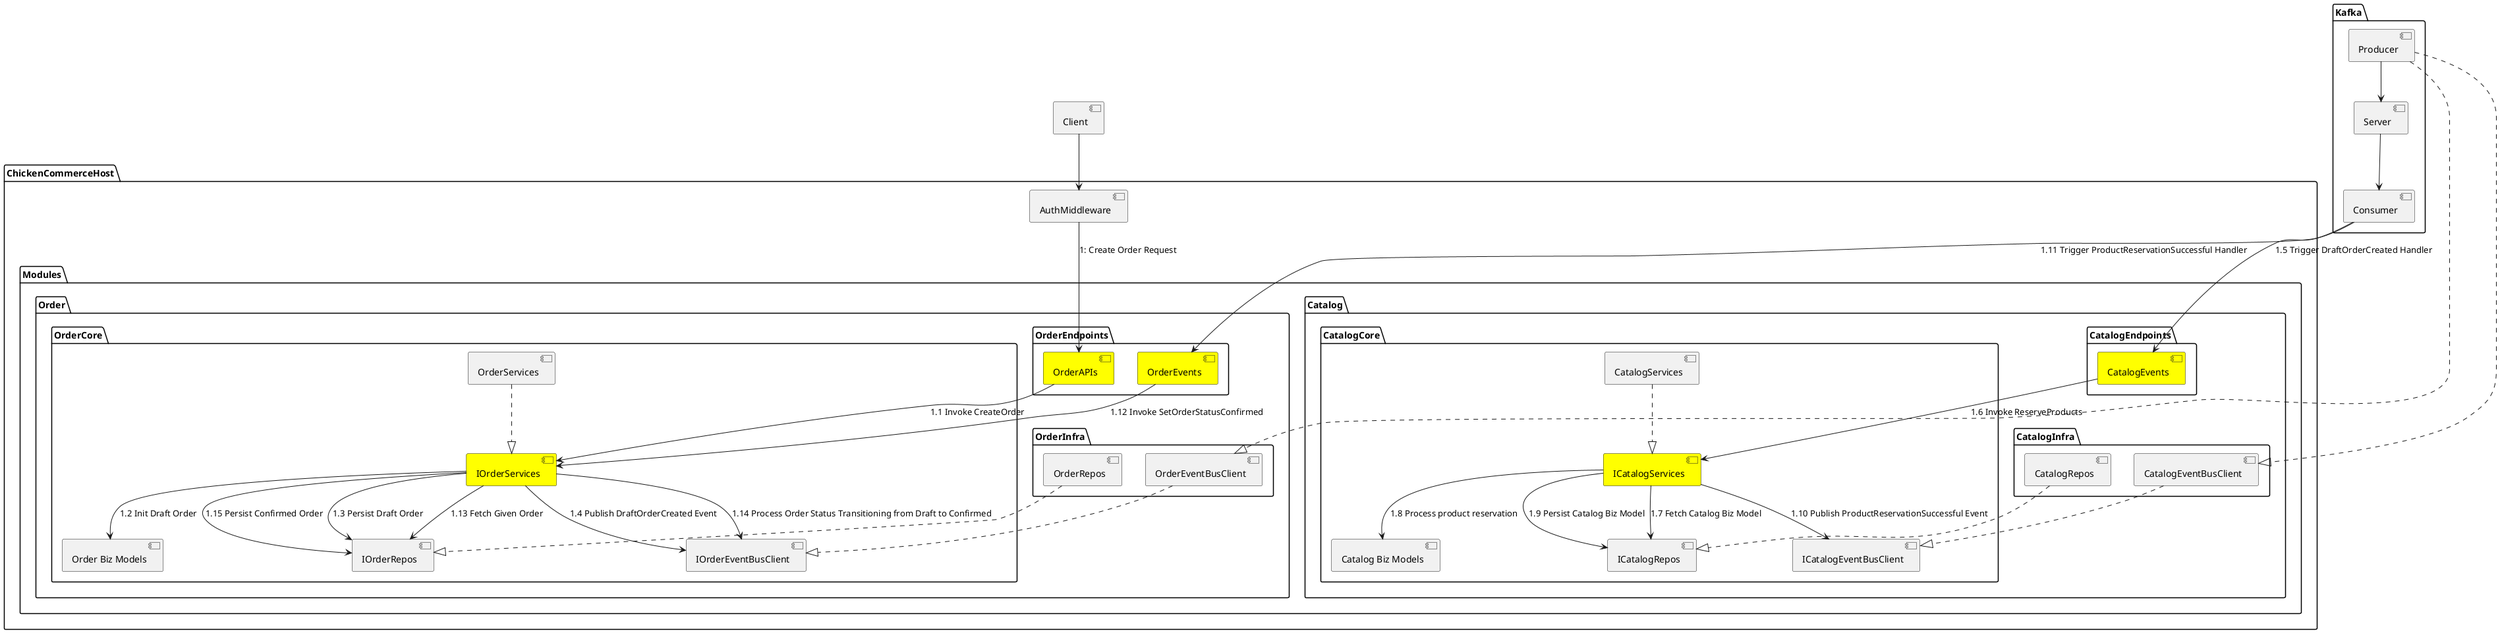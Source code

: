 # PlantUML Editor
# Authors:
#   Huyen Minh Nguyen (Fresher Developer)
# Contributors:
#   Viet Pham (Newbie)

@startuml ChickenCommerce
package ChickenCommerceHost {

  [AuthMiddleware]

  package Modules {

    package Order {

      package OrderInfra {
        [OrderRepos]
        [OrderEventBusClient]
      }

      package OrderEndpoints {
        [OrderAPIs] #Yellow
        [OrderEvents] #Yellow
      }

      package OrderCore {
        [IOrderServices] #Yellow
        [OrderServices]
        [IOrderEventBusClient]
        [Order Biz Models]
        [IOrderRepos]
      }

      [OrderServices] ..|> [IOrderServices]

      [OrderAPIs] --> [IOrderServices] : 1.1 Invoke CreateOrder
      [IOrderServices] --> [Order Biz Models] : 1.2 Init Draft Order

      [IOrderServices] --> [IOrderRepos] : 1.3 Persist Draft Order
      [IOrderServices] --> [IOrderEventBusClient] : 1.4 Publish DraftOrderCreated Event

      [OrderEvents] --> [IOrderServices] : 1.12 Invoke SetOrderStatusConfirmed
      
      [IOrderServices] --> [IOrderRepos] : 1.13 Fetch Given Order
      [IOrderServices] --> [IOrderEventBusClient] : 1.14 Process Order Status Transitioning from Draft to Confirmed  
      [IOrderServices] --> [IOrderRepos] : 1.15 Persist Confirmed Order

      [OrderRepos] ..|> [IOrderRepos]
      [OrderEventBusClient] ..|> [IOrderEventBusClient]
    }

    package Catalog {

      package CatalogInfra {
        [CatalogRepos]
        [CatalogEventBusClient]
      }

      package CatalogEndpoints {
        [CatalogEvents] #Yellow
      }

      package CatalogCore {
        [ICatalogServices] #Yellow
        [CatalogServices]
        [ICatalogEventBusClient]
        [Catalog Biz Models]
        [ICatalogRepos]
      }

      
      [CatalogServices] ..|> [ICatalogServices]

      [CatalogEvents] --> [ICatalogServices] : 1.6 Invoke ReserveProducts

      [ICatalogServices] --> [ICatalogRepos] : 1.7 Fetch Catalog Biz Model
      [ICatalogServices] --> [Catalog Biz Models] : 1.8 Process product reservation
      [ICatalogServices] --> [ICatalogRepos] : 1.9 Persist Catalog Biz Model
      [ICatalogServices] --> [ICatalogEventBusClient] : 1.10 Publish ProductReservationSuccessful Event

      [CatalogRepos] ..|> [ICatalogRepos]
      [CatalogEventBusClient] ..|> [ICatalogEventBusClient]
    }

  }
}

[Client]
Client --> [AuthMiddleware]

[AuthMiddleware] --> [OrderAPIs] : 1: Create Order Request

package Kafka {
  [Producer]
  [Consumer]
  [Server]

  [Producer] --> [Server]
  [Server] --> [Consumer]

  [Producer] ..|> [OrderEventBusClient]
  [Consumer] --> [OrderEvents] : 1.11 Trigger ProductReservationSuccessful Handler
  
  [Producer] ..|> [CatalogEventBusClient]
  [Consumer] --> [CatalogEvents] : 1.5 Trigger DraftOrderCreated Handler
}


@enduml
